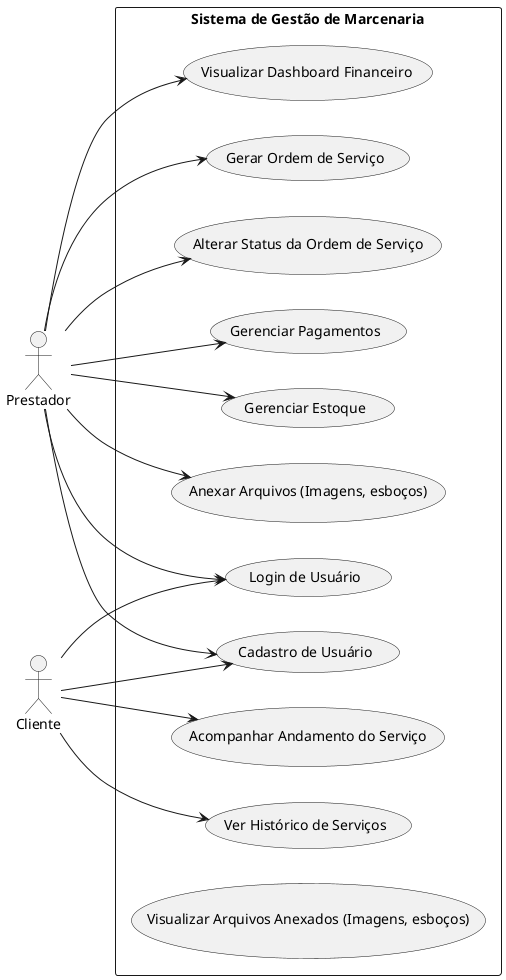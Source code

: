 @startuml
left to right direction
skinparam packageStyle rectangle

actor Prestador
actor Cliente

package "Sistema de Gestão de Marcenaria" {
  
  usecase "Cadastro de Usuário" as UC01
  usecase "Login de Usuário" as UC02
  usecase "Gerar Ordem de Serviço" as UC03
  usecase "Alterar Status da Ordem de Serviço" as UC04
  usecase "Gerenciar Pagamentos" as UC05
  usecase "Gerenciar Estoque" as UC06
  usecase "Anexar Arquivos (Imagens, esboços)" as UC07
  usecase "Acompanhar Andamento do Serviço" as UC08
  usecase "Ver Histórico de Serviços" as UC09
  usecase "Visualizar Dashboard Financeiro" as UC10
  usecase "Visualizar Arquivos Anexados (Imagens, esboços)" as UC11
}

Prestador --> UC01
Prestador --> UC02
Prestador --> UC03
Prestador --> UC04
Prestador --> UC05
Prestador --> UC06
Prestador --> UC07
Prestador --> UC10


Cliente --> UC01
Cliente --> UC02
Cliente --> UC08
Cliente --> UC09

@enduml
